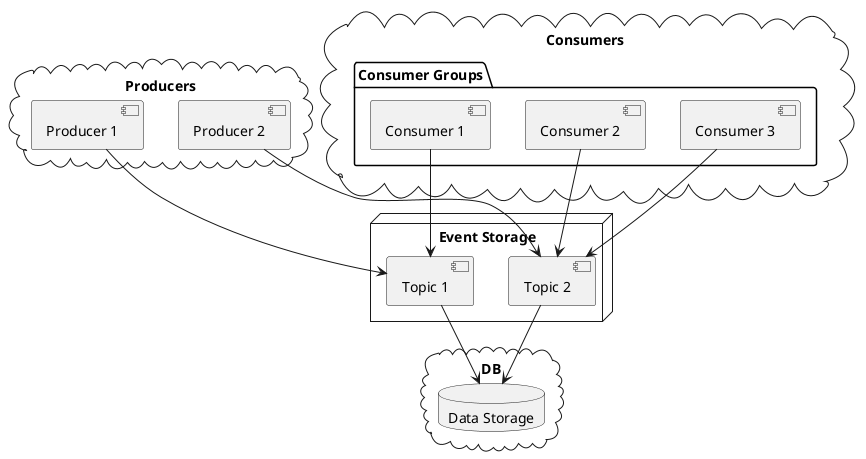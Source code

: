 @startuml

cloud Producers {
[Producer 2]
[Producer 1]
}

cloud Consumers {
package "Consumer Groups" {
[Consumer 3]
[Consumer 2]
[Consumer 1]

}
}
node "Event Storage" {

component "Topic 1"

component "Topic 2"
}

cloud DB {
database "Data Storage"
}

[Consumer 1] --> [Topic 1]
[Consumer 2] --> [Topic 2]
[Consumer 3] --> [Topic 2]
[Producer 1] --> [Topic 1]
[Producer 2] --> [Topic 2]
[Topic 1] --> [Data Storage]
[Topic 2] --> [Data Storage]
@enduml